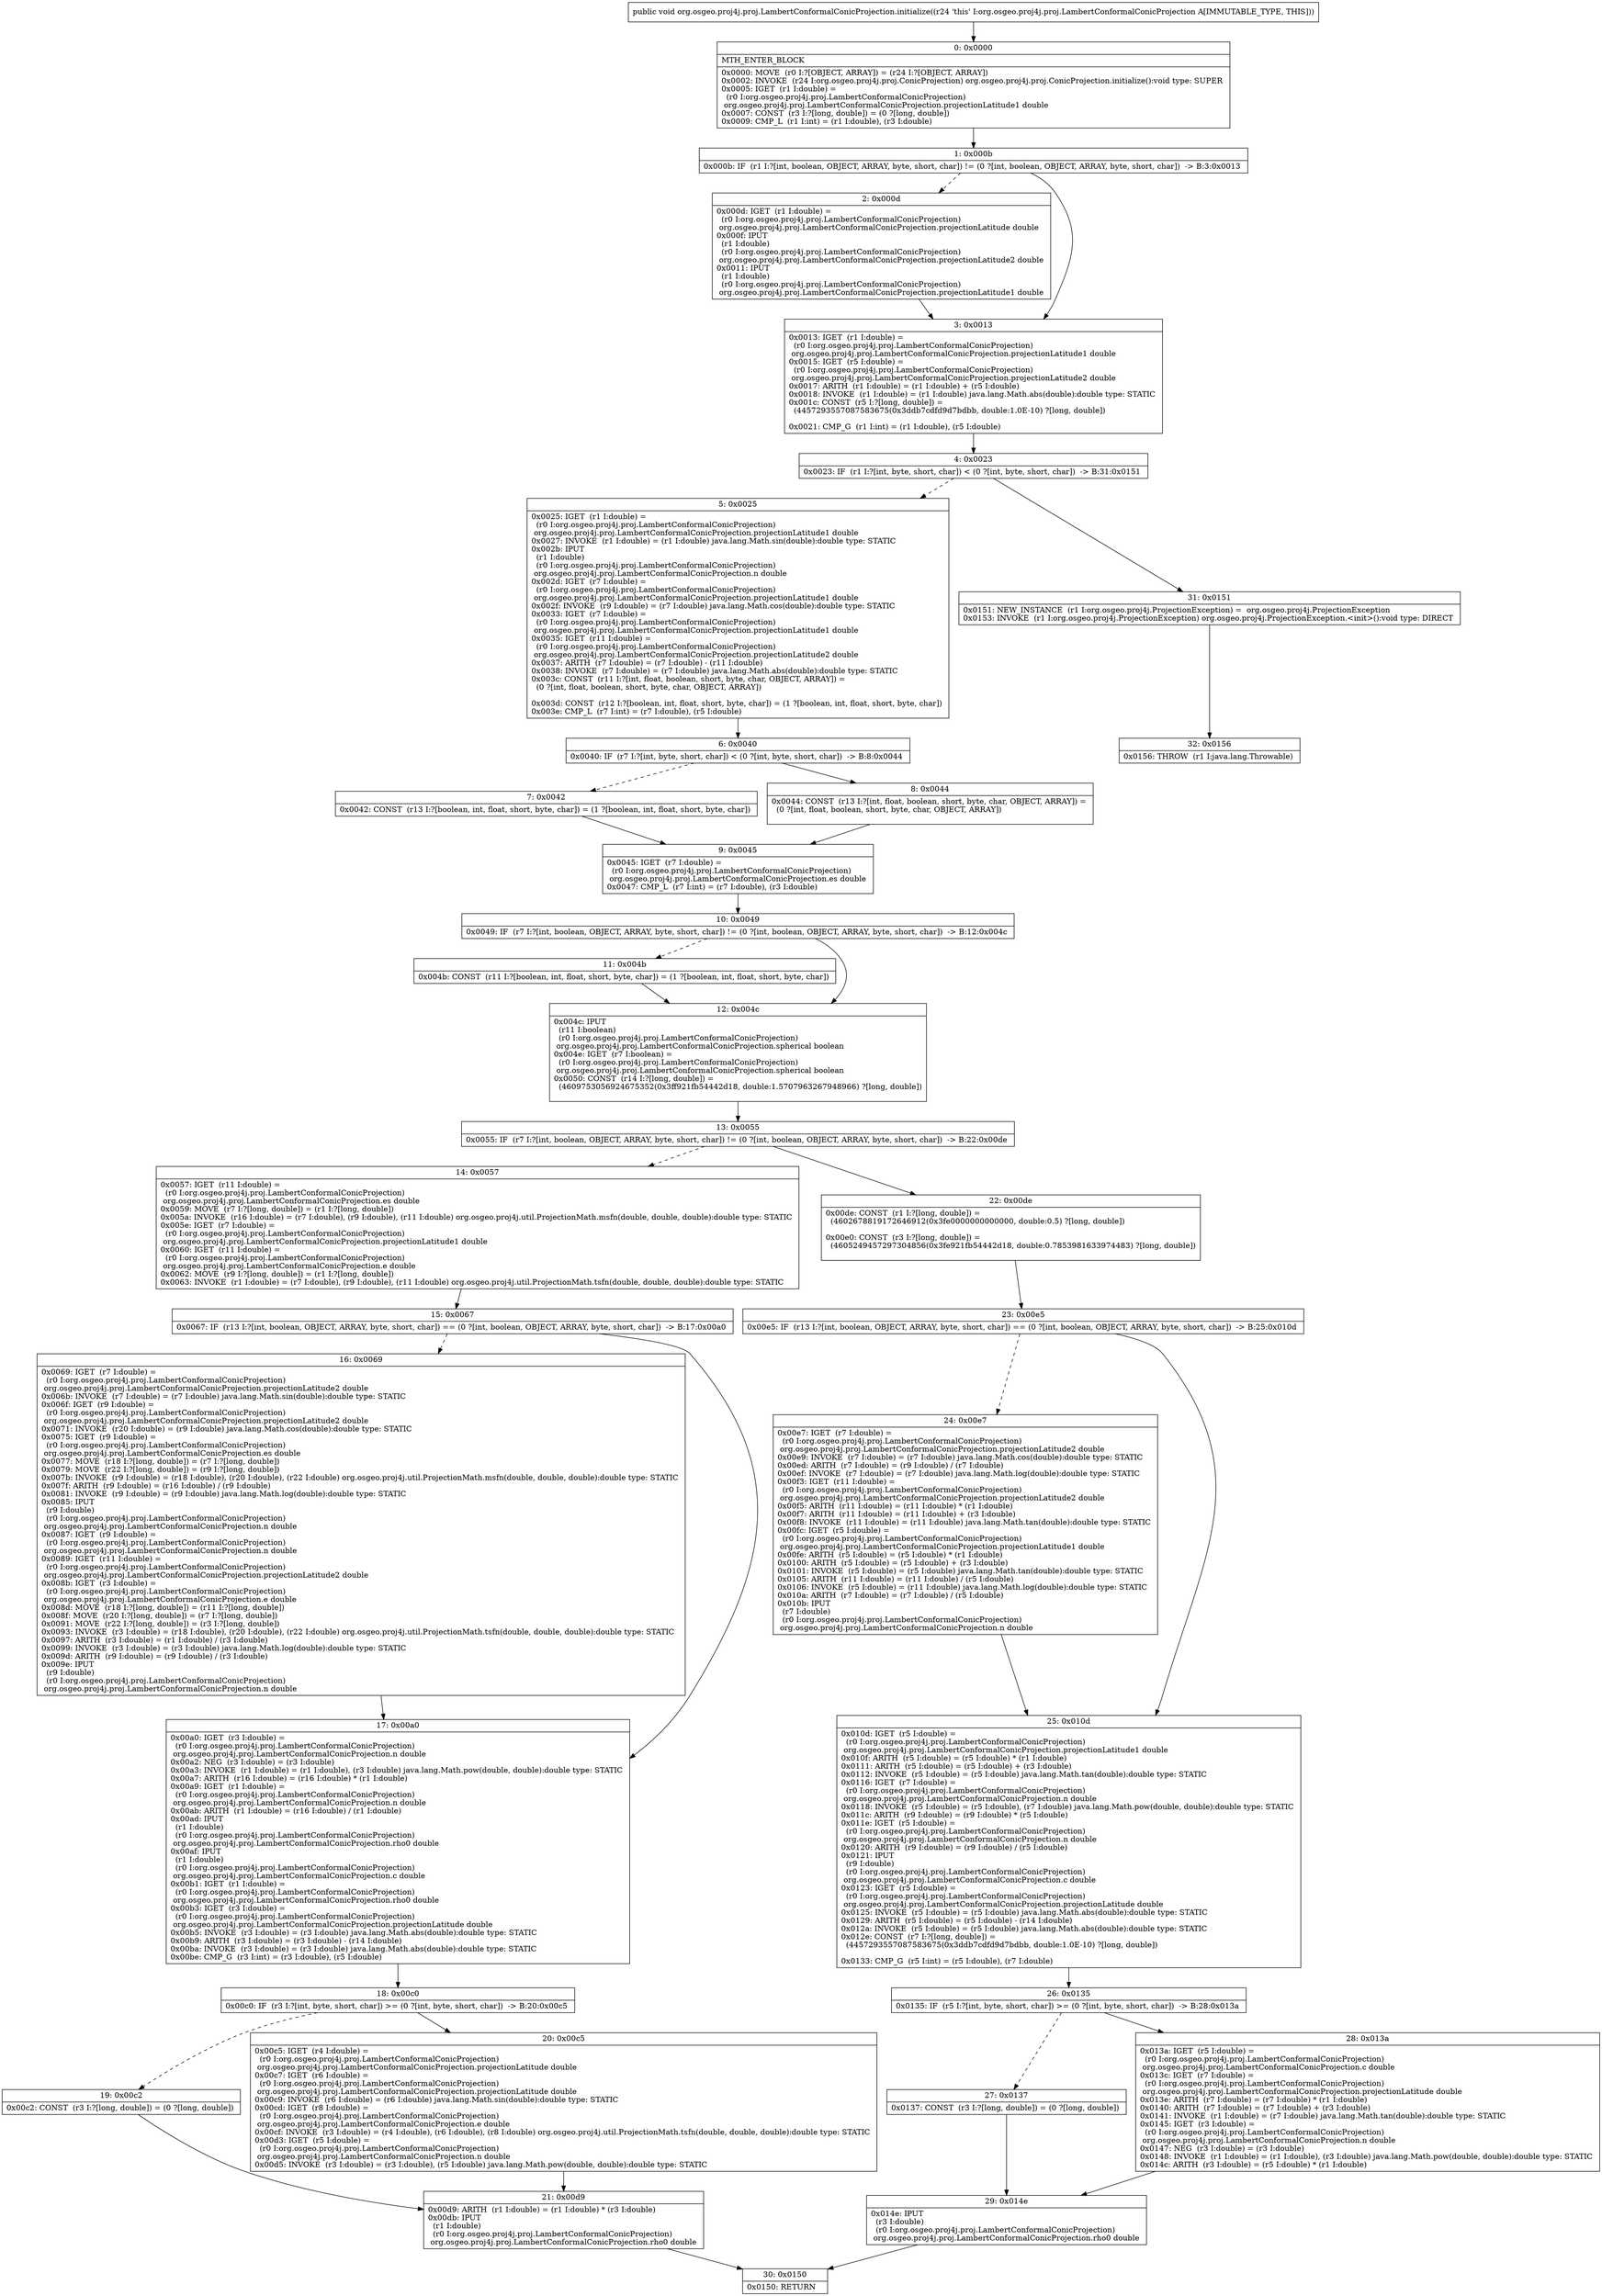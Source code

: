 digraph "CFG fororg.osgeo.proj4j.proj.LambertConformalConicProjection.initialize()V" {
Node_0 [shape=record,label="{0\:\ 0x0000|MTH_ENTER_BLOCK\l|0x0000: MOVE  (r0 I:?[OBJECT, ARRAY]) = (r24 I:?[OBJECT, ARRAY]) \l0x0002: INVOKE  (r24 I:org.osgeo.proj4j.proj.ConicProjection) org.osgeo.proj4j.proj.ConicProjection.initialize():void type: SUPER \l0x0005: IGET  (r1 I:double) = \l  (r0 I:org.osgeo.proj4j.proj.LambertConformalConicProjection)\l org.osgeo.proj4j.proj.LambertConformalConicProjection.projectionLatitude1 double \l0x0007: CONST  (r3 I:?[long, double]) = (0 ?[long, double]) \l0x0009: CMP_L  (r1 I:int) = (r1 I:double), (r3 I:double) \l}"];
Node_1 [shape=record,label="{1\:\ 0x000b|0x000b: IF  (r1 I:?[int, boolean, OBJECT, ARRAY, byte, short, char]) != (0 ?[int, boolean, OBJECT, ARRAY, byte, short, char])  \-\> B:3:0x0013 \l}"];
Node_2 [shape=record,label="{2\:\ 0x000d|0x000d: IGET  (r1 I:double) = \l  (r0 I:org.osgeo.proj4j.proj.LambertConformalConicProjection)\l org.osgeo.proj4j.proj.LambertConformalConicProjection.projectionLatitude double \l0x000f: IPUT  \l  (r1 I:double)\l  (r0 I:org.osgeo.proj4j.proj.LambertConformalConicProjection)\l org.osgeo.proj4j.proj.LambertConformalConicProjection.projectionLatitude2 double \l0x0011: IPUT  \l  (r1 I:double)\l  (r0 I:org.osgeo.proj4j.proj.LambertConformalConicProjection)\l org.osgeo.proj4j.proj.LambertConformalConicProjection.projectionLatitude1 double \l}"];
Node_3 [shape=record,label="{3\:\ 0x0013|0x0013: IGET  (r1 I:double) = \l  (r0 I:org.osgeo.proj4j.proj.LambertConformalConicProjection)\l org.osgeo.proj4j.proj.LambertConformalConicProjection.projectionLatitude1 double \l0x0015: IGET  (r5 I:double) = \l  (r0 I:org.osgeo.proj4j.proj.LambertConformalConicProjection)\l org.osgeo.proj4j.proj.LambertConformalConicProjection.projectionLatitude2 double \l0x0017: ARITH  (r1 I:double) = (r1 I:double) + (r5 I:double) \l0x0018: INVOKE  (r1 I:double) = (r1 I:double) java.lang.Math.abs(double):double type: STATIC \l0x001c: CONST  (r5 I:?[long, double]) = \l  (4457293557087583675(0x3ddb7cdfd9d7bdbb, double:1.0E\-10) ?[long, double])\l \l0x0021: CMP_G  (r1 I:int) = (r1 I:double), (r5 I:double) \l}"];
Node_4 [shape=record,label="{4\:\ 0x0023|0x0023: IF  (r1 I:?[int, byte, short, char]) \< (0 ?[int, byte, short, char])  \-\> B:31:0x0151 \l}"];
Node_5 [shape=record,label="{5\:\ 0x0025|0x0025: IGET  (r1 I:double) = \l  (r0 I:org.osgeo.proj4j.proj.LambertConformalConicProjection)\l org.osgeo.proj4j.proj.LambertConformalConicProjection.projectionLatitude1 double \l0x0027: INVOKE  (r1 I:double) = (r1 I:double) java.lang.Math.sin(double):double type: STATIC \l0x002b: IPUT  \l  (r1 I:double)\l  (r0 I:org.osgeo.proj4j.proj.LambertConformalConicProjection)\l org.osgeo.proj4j.proj.LambertConformalConicProjection.n double \l0x002d: IGET  (r7 I:double) = \l  (r0 I:org.osgeo.proj4j.proj.LambertConformalConicProjection)\l org.osgeo.proj4j.proj.LambertConformalConicProjection.projectionLatitude1 double \l0x002f: INVOKE  (r9 I:double) = (r7 I:double) java.lang.Math.cos(double):double type: STATIC \l0x0033: IGET  (r7 I:double) = \l  (r0 I:org.osgeo.proj4j.proj.LambertConformalConicProjection)\l org.osgeo.proj4j.proj.LambertConformalConicProjection.projectionLatitude1 double \l0x0035: IGET  (r11 I:double) = \l  (r0 I:org.osgeo.proj4j.proj.LambertConformalConicProjection)\l org.osgeo.proj4j.proj.LambertConformalConicProjection.projectionLatitude2 double \l0x0037: ARITH  (r7 I:double) = (r7 I:double) \- (r11 I:double) \l0x0038: INVOKE  (r7 I:double) = (r7 I:double) java.lang.Math.abs(double):double type: STATIC \l0x003c: CONST  (r11 I:?[int, float, boolean, short, byte, char, OBJECT, ARRAY]) = \l  (0 ?[int, float, boolean, short, byte, char, OBJECT, ARRAY])\l \l0x003d: CONST  (r12 I:?[boolean, int, float, short, byte, char]) = (1 ?[boolean, int, float, short, byte, char]) \l0x003e: CMP_L  (r7 I:int) = (r7 I:double), (r5 I:double) \l}"];
Node_6 [shape=record,label="{6\:\ 0x0040|0x0040: IF  (r7 I:?[int, byte, short, char]) \< (0 ?[int, byte, short, char])  \-\> B:8:0x0044 \l}"];
Node_7 [shape=record,label="{7\:\ 0x0042|0x0042: CONST  (r13 I:?[boolean, int, float, short, byte, char]) = (1 ?[boolean, int, float, short, byte, char]) \l}"];
Node_8 [shape=record,label="{8\:\ 0x0044|0x0044: CONST  (r13 I:?[int, float, boolean, short, byte, char, OBJECT, ARRAY]) = \l  (0 ?[int, float, boolean, short, byte, char, OBJECT, ARRAY])\l \l}"];
Node_9 [shape=record,label="{9\:\ 0x0045|0x0045: IGET  (r7 I:double) = \l  (r0 I:org.osgeo.proj4j.proj.LambertConformalConicProjection)\l org.osgeo.proj4j.proj.LambertConformalConicProjection.es double \l0x0047: CMP_L  (r7 I:int) = (r7 I:double), (r3 I:double) \l}"];
Node_10 [shape=record,label="{10\:\ 0x0049|0x0049: IF  (r7 I:?[int, boolean, OBJECT, ARRAY, byte, short, char]) != (0 ?[int, boolean, OBJECT, ARRAY, byte, short, char])  \-\> B:12:0x004c \l}"];
Node_11 [shape=record,label="{11\:\ 0x004b|0x004b: CONST  (r11 I:?[boolean, int, float, short, byte, char]) = (1 ?[boolean, int, float, short, byte, char]) \l}"];
Node_12 [shape=record,label="{12\:\ 0x004c|0x004c: IPUT  \l  (r11 I:boolean)\l  (r0 I:org.osgeo.proj4j.proj.LambertConformalConicProjection)\l org.osgeo.proj4j.proj.LambertConformalConicProjection.spherical boolean \l0x004e: IGET  (r7 I:boolean) = \l  (r0 I:org.osgeo.proj4j.proj.LambertConformalConicProjection)\l org.osgeo.proj4j.proj.LambertConformalConicProjection.spherical boolean \l0x0050: CONST  (r14 I:?[long, double]) = \l  (4609753056924675352(0x3ff921fb54442d18, double:1.5707963267948966) ?[long, double])\l \l}"];
Node_13 [shape=record,label="{13\:\ 0x0055|0x0055: IF  (r7 I:?[int, boolean, OBJECT, ARRAY, byte, short, char]) != (0 ?[int, boolean, OBJECT, ARRAY, byte, short, char])  \-\> B:22:0x00de \l}"];
Node_14 [shape=record,label="{14\:\ 0x0057|0x0057: IGET  (r11 I:double) = \l  (r0 I:org.osgeo.proj4j.proj.LambertConformalConicProjection)\l org.osgeo.proj4j.proj.LambertConformalConicProjection.es double \l0x0059: MOVE  (r7 I:?[long, double]) = (r1 I:?[long, double]) \l0x005a: INVOKE  (r16 I:double) = (r7 I:double), (r9 I:double), (r11 I:double) org.osgeo.proj4j.util.ProjectionMath.msfn(double, double, double):double type: STATIC \l0x005e: IGET  (r7 I:double) = \l  (r0 I:org.osgeo.proj4j.proj.LambertConformalConicProjection)\l org.osgeo.proj4j.proj.LambertConformalConicProjection.projectionLatitude1 double \l0x0060: IGET  (r11 I:double) = \l  (r0 I:org.osgeo.proj4j.proj.LambertConformalConicProjection)\l org.osgeo.proj4j.proj.LambertConformalConicProjection.e double \l0x0062: MOVE  (r9 I:?[long, double]) = (r1 I:?[long, double]) \l0x0063: INVOKE  (r1 I:double) = (r7 I:double), (r9 I:double), (r11 I:double) org.osgeo.proj4j.util.ProjectionMath.tsfn(double, double, double):double type: STATIC \l}"];
Node_15 [shape=record,label="{15\:\ 0x0067|0x0067: IF  (r13 I:?[int, boolean, OBJECT, ARRAY, byte, short, char]) == (0 ?[int, boolean, OBJECT, ARRAY, byte, short, char])  \-\> B:17:0x00a0 \l}"];
Node_16 [shape=record,label="{16\:\ 0x0069|0x0069: IGET  (r7 I:double) = \l  (r0 I:org.osgeo.proj4j.proj.LambertConformalConicProjection)\l org.osgeo.proj4j.proj.LambertConformalConicProjection.projectionLatitude2 double \l0x006b: INVOKE  (r7 I:double) = (r7 I:double) java.lang.Math.sin(double):double type: STATIC \l0x006f: IGET  (r9 I:double) = \l  (r0 I:org.osgeo.proj4j.proj.LambertConformalConicProjection)\l org.osgeo.proj4j.proj.LambertConformalConicProjection.projectionLatitude2 double \l0x0071: INVOKE  (r20 I:double) = (r9 I:double) java.lang.Math.cos(double):double type: STATIC \l0x0075: IGET  (r9 I:double) = \l  (r0 I:org.osgeo.proj4j.proj.LambertConformalConicProjection)\l org.osgeo.proj4j.proj.LambertConformalConicProjection.es double \l0x0077: MOVE  (r18 I:?[long, double]) = (r7 I:?[long, double]) \l0x0079: MOVE  (r22 I:?[long, double]) = (r9 I:?[long, double]) \l0x007b: INVOKE  (r9 I:double) = (r18 I:double), (r20 I:double), (r22 I:double) org.osgeo.proj4j.util.ProjectionMath.msfn(double, double, double):double type: STATIC \l0x007f: ARITH  (r9 I:double) = (r16 I:double) \/ (r9 I:double) \l0x0081: INVOKE  (r9 I:double) = (r9 I:double) java.lang.Math.log(double):double type: STATIC \l0x0085: IPUT  \l  (r9 I:double)\l  (r0 I:org.osgeo.proj4j.proj.LambertConformalConicProjection)\l org.osgeo.proj4j.proj.LambertConformalConicProjection.n double \l0x0087: IGET  (r9 I:double) = \l  (r0 I:org.osgeo.proj4j.proj.LambertConformalConicProjection)\l org.osgeo.proj4j.proj.LambertConformalConicProjection.n double \l0x0089: IGET  (r11 I:double) = \l  (r0 I:org.osgeo.proj4j.proj.LambertConformalConicProjection)\l org.osgeo.proj4j.proj.LambertConformalConicProjection.projectionLatitude2 double \l0x008b: IGET  (r3 I:double) = \l  (r0 I:org.osgeo.proj4j.proj.LambertConformalConicProjection)\l org.osgeo.proj4j.proj.LambertConformalConicProjection.e double \l0x008d: MOVE  (r18 I:?[long, double]) = (r11 I:?[long, double]) \l0x008f: MOVE  (r20 I:?[long, double]) = (r7 I:?[long, double]) \l0x0091: MOVE  (r22 I:?[long, double]) = (r3 I:?[long, double]) \l0x0093: INVOKE  (r3 I:double) = (r18 I:double), (r20 I:double), (r22 I:double) org.osgeo.proj4j.util.ProjectionMath.tsfn(double, double, double):double type: STATIC \l0x0097: ARITH  (r3 I:double) = (r1 I:double) \/ (r3 I:double) \l0x0099: INVOKE  (r3 I:double) = (r3 I:double) java.lang.Math.log(double):double type: STATIC \l0x009d: ARITH  (r9 I:double) = (r9 I:double) \/ (r3 I:double) \l0x009e: IPUT  \l  (r9 I:double)\l  (r0 I:org.osgeo.proj4j.proj.LambertConformalConicProjection)\l org.osgeo.proj4j.proj.LambertConformalConicProjection.n double \l}"];
Node_17 [shape=record,label="{17\:\ 0x00a0|0x00a0: IGET  (r3 I:double) = \l  (r0 I:org.osgeo.proj4j.proj.LambertConformalConicProjection)\l org.osgeo.proj4j.proj.LambertConformalConicProjection.n double \l0x00a2: NEG  (r3 I:double) = (r3 I:double) \l0x00a3: INVOKE  (r1 I:double) = (r1 I:double), (r3 I:double) java.lang.Math.pow(double, double):double type: STATIC \l0x00a7: ARITH  (r16 I:double) = (r16 I:double) * (r1 I:double) \l0x00a9: IGET  (r1 I:double) = \l  (r0 I:org.osgeo.proj4j.proj.LambertConformalConicProjection)\l org.osgeo.proj4j.proj.LambertConformalConicProjection.n double \l0x00ab: ARITH  (r1 I:double) = (r16 I:double) \/ (r1 I:double) \l0x00ad: IPUT  \l  (r1 I:double)\l  (r0 I:org.osgeo.proj4j.proj.LambertConformalConicProjection)\l org.osgeo.proj4j.proj.LambertConformalConicProjection.rho0 double \l0x00af: IPUT  \l  (r1 I:double)\l  (r0 I:org.osgeo.proj4j.proj.LambertConformalConicProjection)\l org.osgeo.proj4j.proj.LambertConformalConicProjection.c double \l0x00b1: IGET  (r1 I:double) = \l  (r0 I:org.osgeo.proj4j.proj.LambertConformalConicProjection)\l org.osgeo.proj4j.proj.LambertConformalConicProjection.rho0 double \l0x00b3: IGET  (r3 I:double) = \l  (r0 I:org.osgeo.proj4j.proj.LambertConformalConicProjection)\l org.osgeo.proj4j.proj.LambertConformalConicProjection.projectionLatitude double \l0x00b5: INVOKE  (r3 I:double) = (r3 I:double) java.lang.Math.abs(double):double type: STATIC \l0x00b9: ARITH  (r3 I:double) = (r3 I:double) \- (r14 I:double) \l0x00ba: INVOKE  (r3 I:double) = (r3 I:double) java.lang.Math.abs(double):double type: STATIC \l0x00be: CMP_G  (r3 I:int) = (r3 I:double), (r5 I:double) \l}"];
Node_18 [shape=record,label="{18\:\ 0x00c0|0x00c0: IF  (r3 I:?[int, byte, short, char]) \>= (0 ?[int, byte, short, char])  \-\> B:20:0x00c5 \l}"];
Node_19 [shape=record,label="{19\:\ 0x00c2|0x00c2: CONST  (r3 I:?[long, double]) = (0 ?[long, double]) \l}"];
Node_20 [shape=record,label="{20\:\ 0x00c5|0x00c5: IGET  (r4 I:double) = \l  (r0 I:org.osgeo.proj4j.proj.LambertConformalConicProjection)\l org.osgeo.proj4j.proj.LambertConformalConicProjection.projectionLatitude double \l0x00c7: IGET  (r6 I:double) = \l  (r0 I:org.osgeo.proj4j.proj.LambertConformalConicProjection)\l org.osgeo.proj4j.proj.LambertConformalConicProjection.projectionLatitude double \l0x00c9: INVOKE  (r6 I:double) = (r6 I:double) java.lang.Math.sin(double):double type: STATIC \l0x00cd: IGET  (r8 I:double) = \l  (r0 I:org.osgeo.proj4j.proj.LambertConformalConicProjection)\l org.osgeo.proj4j.proj.LambertConformalConicProjection.e double \l0x00cf: INVOKE  (r3 I:double) = (r4 I:double), (r6 I:double), (r8 I:double) org.osgeo.proj4j.util.ProjectionMath.tsfn(double, double, double):double type: STATIC \l0x00d3: IGET  (r5 I:double) = \l  (r0 I:org.osgeo.proj4j.proj.LambertConformalConicProjection)\l org.osgeo.proj4j.proj.LambertConformalConicProjection.n double \l0x00d5: INVOKE  (r3 I:double) = (r3 I:double), (r5 I:double) java.lang.Math.pow(double, double):double type: STATIC \l}"];
Node_21 [shape=record,label="{21\:\ 0x00d9|0x00d9: ARITH  (r1 I:double) = (r1 I:double) * (r3 I:double) \l0x00db: IPUT  \l  (r1 I:double)\l  (r0 I:org.osgeo.proj4j.proj.LambertConformalConicProjection)\l org.osgeo.proj4j.proj.LambertConformalConicProjection.rho0 double \l}"];
Node_22 [shape=record,label="{22\:\ 0x00de|0x00de: CONST  (r1 I:?[long, double]) = \l  (4602678819172646912(0x3fe0000000000000, double:0.5) ?[long, double])\l \l0x00e0: CONST  (r3 I:?[long, double]) = \l  (4605249457297304856(0x3fe921fb54442d18, double:0.7853981633974483) ?[long, double])\l \l}"];
Node_23 [shape=record,label="{23\:\ 0x00e5|0x00e5: IF  (r13 I:?[int, boolean, OBJECT, ARRAY, byte, short, char]) == (0 ?[int, boolean, OBJECT, ARRAY, byte, short, char])  \-\> B:25:0x010d \l}"];
Node_24 [shape=record,label="{24\:\ 0x00e7|0x00e7: IGET  (r7 I:double) = \l  (r0 I:org.osgeo.proj4j.proj.LambertConformalConicProjection)\l org.osgeo.proj4j.proj.LambertConformalConicProjection.projectionLatitude2 double \l0x00e9: INVOKE  (r7 I:double) = (r7 I:double) java.lang.Math.cos(double):double type: STATIC \l0x00ed: ARITH  (r7 I:double) = (r9 I:double) \/ (r7 I:double) \l0x00ef: INVOKE  (r7 I:double) = (r7 I:double) java.lang.Math.log(double):double type: STATIC \l0x00f3: IGET  (r11 I:double) = \l  (r0 I:org.osgeo.proj4j.proj.LambertConformalConicProjection)\l org.osgeo.proj4j.proj.LambertConformalConicProjection.projectionLatitude2 double \l0x00f5: ARITH  (r11 I:double) = (r11 I:double) * (r1 I:double) \l0x00f7: ARITH  (r11 I:double) = (r11 I:double) + (r3 I:double) \l0x00f8: INVOKE  (r11 I:double) = (r11 I:double) java.lang.Math.tan(double):double type: STATIC \l0x00fc: IGET  (r5 I:double) = \l  (r0 I:org.osgeo.proj4j.proj.LambertConformalConicProjection)\l org.osgeo.proj4j.proj.LambertConformalConicProjection.projectionLatitude1 double \l0x00fe: ARITH  (r5 I:double) = (r5 I:double) * (r1 I:double) \l0x0100: ARITH  (r5 I:double) = (r5 I:double) + (r3 I:double) \l0x0101: INVOKE  (r5 I:double) = (r5 I:double) java.lang.Math.tan(double):double type: STATIC \l0x0105: ARITH  (r11 I:double) = (r11 I:double) \/ (r5 I:double) \l0x0106: INVOKE  (r5 I:double) = (r11 I:double) java.lang.Math.log(double):double type: STATIC \l0x010a: ARITH  (r7 I:double) = (r7 I:double) \/ (r5 I:double) \l0x010b: IPUT  \l  (r7 I:double)\l  (r0 I:org.osgeo.proj4j.proj.LambertConformalConicProjection)\l org.osgeo.proj4j.proj.LambertConformalConicProjection.n double \l}"];
Node_25 [shape=record,label="{25\:\ 0x010d|0x010d: IGET  (r5 I:double) = \l  (r0 I:org.osgeo.proj4j.proj.LambertConformalConicProjection)\l org.osgeo.proj4j.proj.LambertConformalConicProjection.projectionLatitude1 double \l0x010f: ARITH  (r5 I:double) = (r5 I:double) * (r1 I:double) \l0x0111: ARITH  (r5 I:double) = (r5 I:double) + (r3 I:double) \l0x0112: INVOKE  (r5 I:double) = (r5 I:double) java.lang.Math.tan(double):double type: STATIC \l0x0116: IGET  (r7 I:double) = \l  (r0 I:org.osgeo.proj4j.proj.LambertConformalConicProjection)\l org.osgeo.proj4j.proj.LambertConformalConicProjection.n double \l0x0118: INVOKE  (r5 I:double) = (r5 I:double), (r7 I:double) java.lang.Math.pow(double, double):double type: STATIC \l0x011c: ARITH  (r9 I:double) = (r9 I:double) * (r5 I:double) \l0x011e: IGET  (r5 I:double) = \l  (r0 I:org.osgeo.proj4j.proj.LambertConformalConicProjection)\l org.osgeo.proj4j.proj.LambertConformalConicProjection.n double \l0x0120: ARITH  (r9 I:double) = (r9 I:double) \/ (r5 I:double) \l0x0121: IPUT  \l  (r9 I:double)\l  (r0 I:org.osgeo.proj4j.proj.LambertConformalConicProjection)\l org.osgeo.proj4j.proj.LambertConformalConicProjection.c double \l0x0123: IGET  (r5 I:double) = \l  (r0 I:org.osgeo.proj4j.proj.LambertConformalConicProjection)\l org.osgeo.proj4j.proj.LambertConformalConicProjection.projectionLatitude double \l0x0125: INVOKE  (r5 I:double) = (r5 I:double) java.lang.Math.abs(double):double type: STATIC \l0x0129: ARITH  (r5 I:double) = (r5 I:double) \- (r14 I:double) \l0x012a: INVOKE  (r5 I:double) = (r5 I:double) java.lang.Math.abs(double):double type: STATIC \l0x012e: CONST  (r7 I:?[long, double]) = \l  (4457293557087583675(0x3ddb7cdfd9d7bdbb, double:1.0E\-10) ?[long, double])\l \l0x0133: CMP_G  (r5 I:int) = (r5 I:double), (r7 I:double) \l}"];
Node_26 [shape=record,label="{26\:\ 0x0135|0x0135: IF  (r5 I:?[int, byte, short, char]) \>= (0 ?[int, byte, short, char])  \-\> B:28:0x013a \l}"];
Node_27 [shape=record,label="{27\:\ 0x0137|0x0137: CONST  (r3 I:?[long, double]) = (0 ?[long, double]) \l}"];
Node_28 [shape=record,label="{28\:\ 0x013a|0x013a: IGET  (r5 I:double) = \l  (r0 I:org.osgeo.proj4j.proj.LambertConformalConicProjection)\l org.osgeo.proj4j.proj.LambertConformalConicProjection.c double \l0x013c: IGET  (r7 I:double) = \l  (r0 I:org.osgeo.proj4j.proj.LambertConformalConicProjection)\l org.osgeo.proj4j.proj.LambertConformalConicProjection.projectionLatitude double \l0x013e: ARITH  (r7 I:double) = (r7 I:double) * (r1 I:double) \l0x0140: ARITH  (r7 I:double) = (r7 I:double) + (r3 I:double) \l0x0141: INVOKE  (r1 I:double) = (r7 I:double) java.lang.Math.tan(double):double type: STATIC \l0x0145: IGET  (r3 I:double) = \l  (r0 I:org.osgeo.proj4j.proj.LambertConformalConicProjection)\l org.osgeo.proj4j.proj.LambertConformalConicProjection.n double \l0x0147: NEG  (r3 I:double) = (r3 I:double) \l0x0148: INVOKE  (r1 I:double) = (r1 I:double), (r3 I:double) java.lang.Math.pow(double, double):double type: STATIC \l0x014c: ARITH  (r3 I:double) = (r5 I:double) * (r1 I:double) \l}"];
Node_29 [shape=record,label="{29\:\ 0x014e|0x014e: IPUT  \l  (r3 I:double)\l  (r0 I:org.osgeo.proj4j.proj.LambertConformalConicProjection)\l org.osgeo.proj4j.proj.LambertConformalConicProjection.rho0 double \l}"];
Node_30 [shape=record,label="{30\:\ 0x0150|0x0150: RETURN   \l}"];
Node_31 [shape=record,label="{31\:\ 0x0151|0x0151: NEW_INSTANCE  (r1 I:org.osgeo.proj4j.ProjectionException) =  org.osgeo.proj4j.ProjectionException \l0x0153: INVOKE  (r1 I:org.osgeo.proj4j.ProjectionException) org.osgeo.proj4j.ProjectionException.\<init\>():void type: DIRECT \l}"];
Node_32 [shape=record,label="{32\:\ 0x0156|0x0156: THROW  (r1 I:java.lang.Throwable) \l}"];
MethodNode[shape=record,label="{public void org.osgeo.proj4j.proj.LambertConformalConicProjection.initialize((r24 'this' I:org.osgeo.proj4j.proj.LambertConformalConicProjection A[IMMUTABLE_TYPE, THIS])) }"];
MethodNode -> Node_0;
Node_0 -> Node_1;
Node_1 -> Node_2[style=dashed];
Node_1 -> Node_3;
Node_2 -> Node_3;
Node_3 -> Node_4;
Node_4 -> Node_5[style=dashed];
Node_4 -> Node_31;
Node_5 -> Node_6;
Node_6 -> Node_7[style=dashed];
Node_6 -> Node_8;
Node_7 -> Node_9;
Node_8 -> Node_9;
Node_9 -> Node_10;
Node_10 -> Node_11[style=dashed];
Node_10 -> Node_12;
Node_11 -> Node_12;
Node_12 -> Node_13;
Node_13 -> Node_14[style=dashed];
Node_13 -> Node_22;
Node_14 -> Node_15;
Node_15 -> Node_16[style=dashed];
Node_15 -> Node_17;
Node_16 -> Node_17;
Node_17 -> Node_18;
Node_18 -> Node_19[style=dashed];
Node_18 -> Node_20;
Node_19 -> Node_21;
Node_20 -> Node_21;
Node_21 -> Node_30;
Node_22 -> Node_23;
Node_23 -> Node_24[style=dashed];
Node_23 -> Node_25;
Node_24 -> Node_25;
Node_25 -> Node_26;
Node_26 -> Node_27[style=dashed];
Node_26 -> Node_28;
Node_27 -> Node_29;
Node_28 -> Node_29;
Node_29 -> Node_30;
Node_31 -> Node_32;
}

